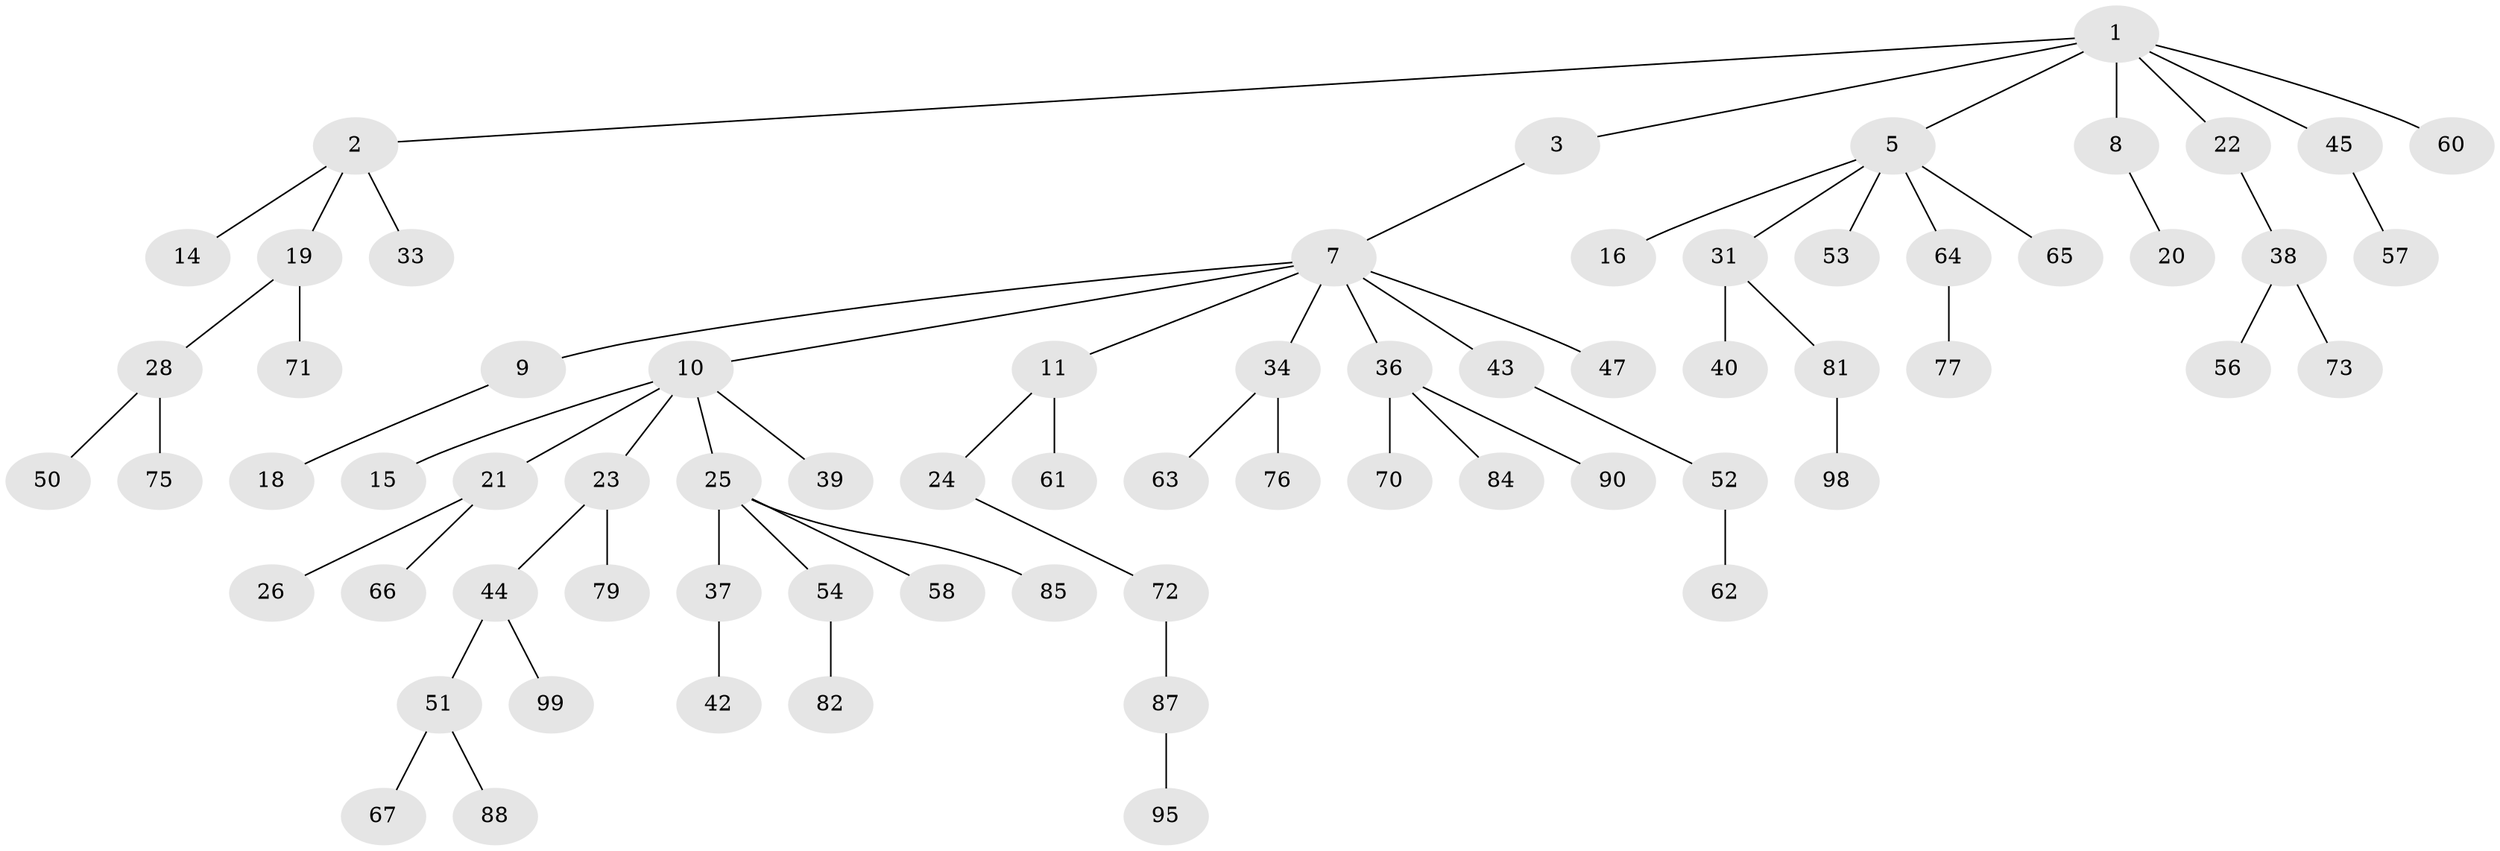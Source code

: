 // Generated by graph-tools (version 1.1) at 2025/24/03/03/25 07:24:05]
// undirected, 69 vertices, 68 edges
graph export_dot {
graph [start="1"]
  node [color=gray90,style=filled];
  1 [super="+6"];
  2 [super="+13"];
  3 [super="+4"];
  5 [super="+30"];
  7 [super="+12"];
  8 [super="+29"];
  9 [super="+96"];
  10 [super="+17"];
  11 [super="+41"];
  14 [super="+27"];
  15 [super="+89"];
  16 [super="+100"];
  18;
  19 [super="+91"];
  20 [super="+68"];
  21 [super="+69"];
  22;
  23;
  24 [super="+48"];
  25 [super="+32"];
  26;
  28 [super="+35"];
  31 [super="+94"];
  33;
  34 [super="+49"];
  36 [super="+83"];
  37;
  38 [super="+93"];
  39;
  40 [super="+55"];
  42;
  43;
  44 [super="+46"];
  45;
  47;
  50 [super="+78"];
  51 [super="+80"];
  52 [super="+101"];
  53;
  54;
  56 [super="+97"];
  57 [super="+59"];
  58;
  60;
  61;
  62;
  63;
  64;
  65;
  66;
  67;
  70;
  71;
  72 [super="+74"];
  73;
  75;
  76;
  77;
  79;
  81 [super="+86"];
  82;
  84;
  85;
  87 [super="+92"];
  88;
  90;
  95;
  98;
  99;
  1 -- 2;
  1 -- 3;
  1 -- 5;
  1 -- 8;
  1 -- 22;
  1 -- 60;
  1 -- 45;
  2 -- 14;
  2 -- 19;
  2 -- 33;
  3 -- 7;
  5 -- 16;
  5 -- 53;
  5 -- 64;
  5 -- 65;
  5 -- 31;
  7 -- 9;
  7 -- 10;
  7 -- 11;
  7 -- 34;
  7 -- 47;
  7 -- 43;
  7 -- 36;
  8 -- 20;
  9 -- 18;
  10 -- 15;
  10 -- 23;
  10 -- 25;
  10 -- 21;
  10 -- 39;
  11 -- 24;
  11 -- 61;
  19 -- 28;
  19 -- 71;
  21 -- 26;
  21 -- 66;
  22 -- 38;
  23 -- 44;
  23 -- 79;
  24 -- 72;
  25 -- 54;
  25 -- 58;
  25 -- 37;
  25 -- 85;
  28 -- 50;
  28 -- 75;
  31 -- 40;
  31 -- 81;
  34 -- 76;
  34 -- 63;
  36 -- 70;
  36 -- 84;
  36 -- 90;
  37 -- 42;
  38 -- 56;
  38 -- 73;
  43 -- 52;
  44 -- 51;
  44 -- 99;
  45 -- 57;
  51 -- 67;
  51 -- 88;
  52 -- 62;
  54 -- 82;
  64 -- 77;
  72 -- 87;
  81 -- 98;
  87 -- 95;
}
